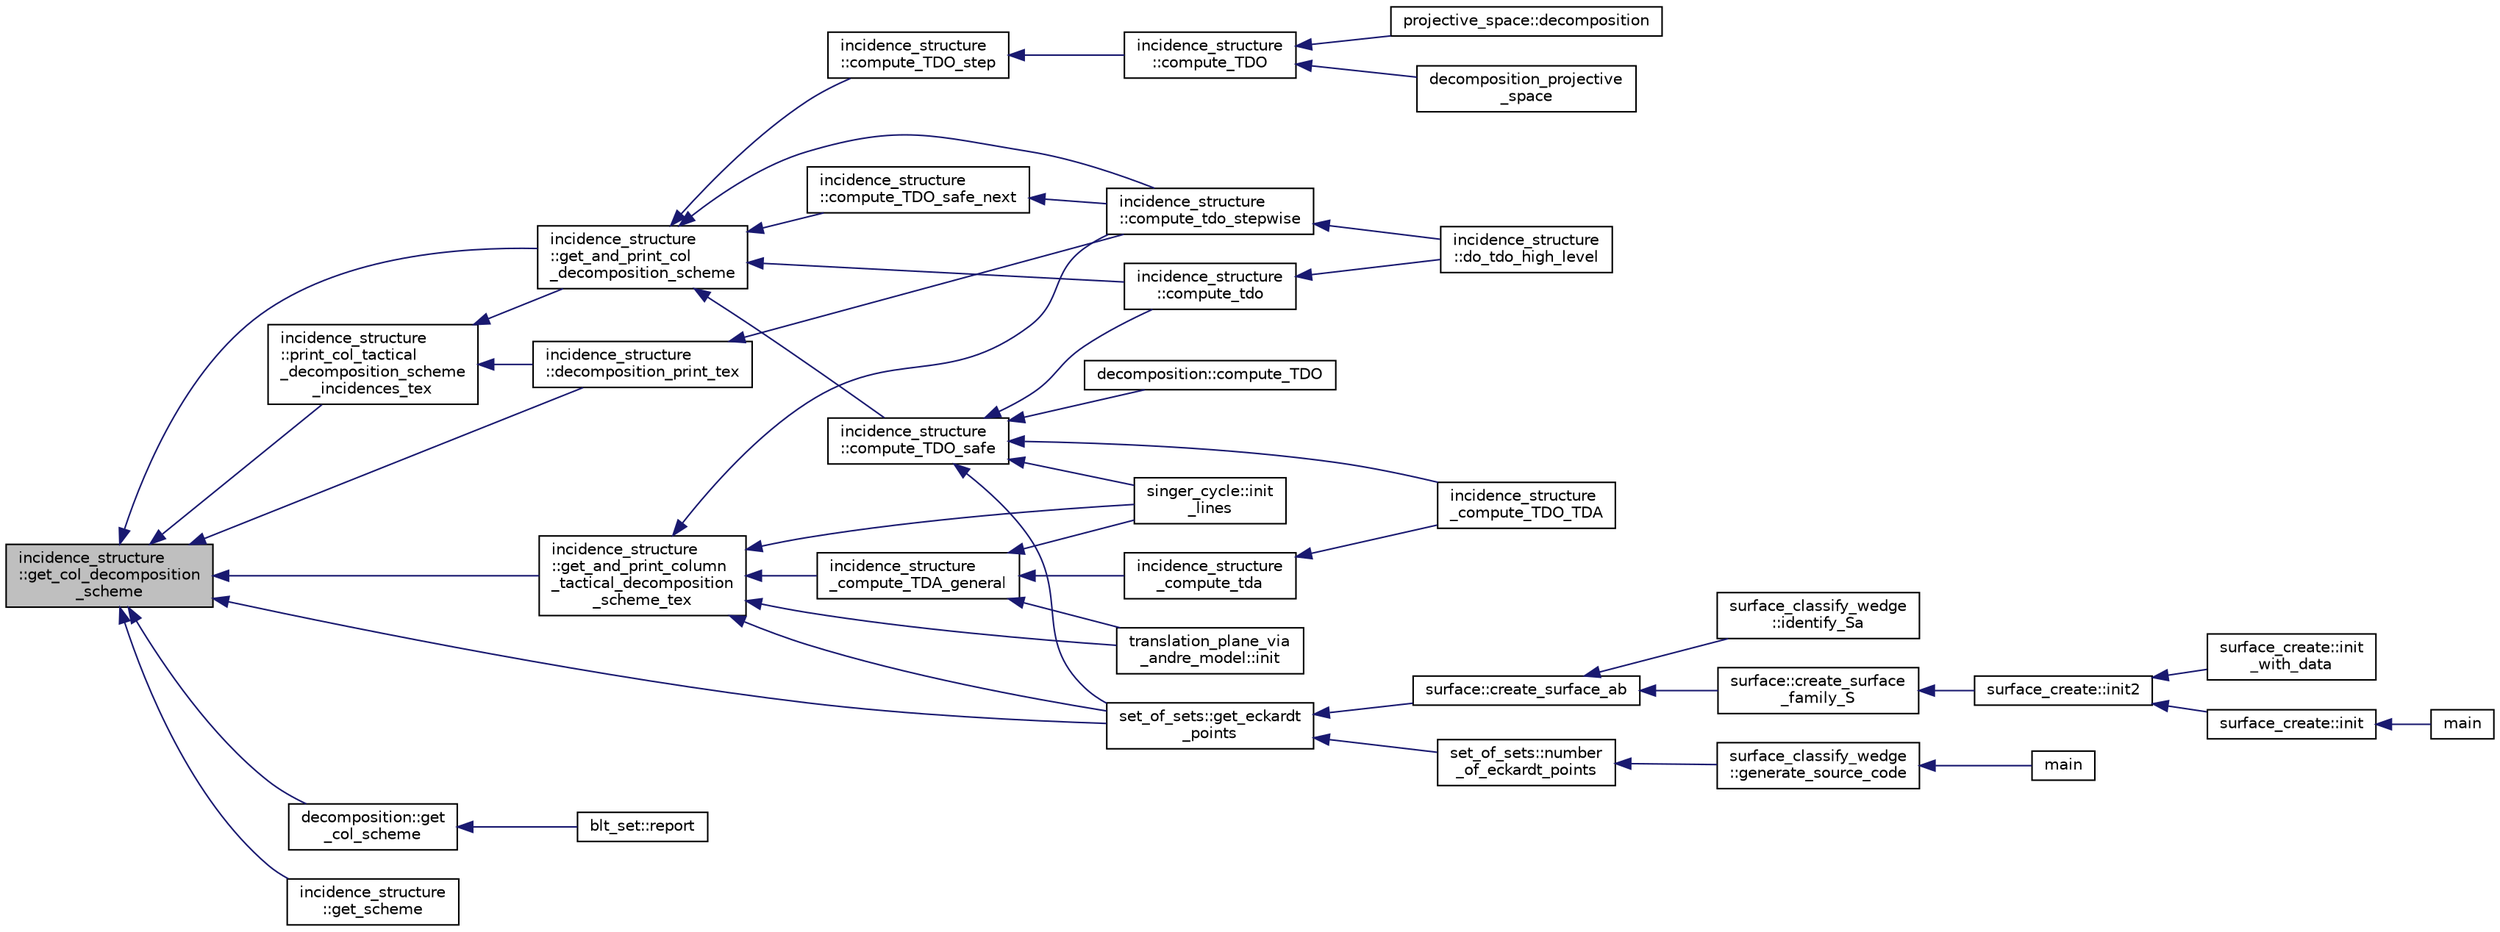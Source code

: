 digraph "incidence_structure::get_col_decomposition_scheme"
{
  edge [fontname="Helvetica",fontsize="10",labelfontname="Helvetica",labelfontsize="10"];
  node [fontname="Helvetica",fontsize="10",shape=record];
  rankdir="LR";
  Node3469 [label="incidence_structure\l::get_col_decomposition\l_scheme",height=0.2,width=0.4,color="black", fillcolor="grey75", style="filled", fontcolor="black"];
  Node3469 -> Node3470 [dir="back",color="midnightblue",fontsize="10",style="solid",fontname="Helvetica"];
  Node3470 [label="set_of_sets::get_eckardt\l_points",height=0.2,width=0.4,color="black", fillcolor="white", style="filled",URL="$da/dd6/classset__of__sets.html#af6713e71ef5a1b7cc7892d78900166c4"];
  Node3470 -> Node3471 [dir="back",color="midnightblue",fontsize="10",style="solid",fontname="Helvetica"];
  Node3471 [label="set_of_sets::number\l_of_eckardt_points",height=0.2,width=0.4,color="black", fillcolor="white", style="filled",URL="$da/dd6/classset__of__sets.html#acf1d8689cc8ef9c4987d86c78be68302"];
  Node3471 -> Node3472 [dir="back",color="midnightblue",fontsize="10",style="solid",fontname="Helvetica"];
  Node3472 [label="surface_classify_wedge\l::generate_source_code",height=0.2,width=0.4,color="black", fillcolor="white", style="filled",URL="$d7/d5c/classsurface__classify__wedge.html#a4cb31d5e7747571177fbdedf79631fd9"];
  Node3472 -> Node3473 [dir="back",color="midnightblue",fontsize="10",style="solid",fontname="Helvetica"];
  Node3473 [label="main",height=0.2,width=0.4,color="black", fillcolor="white", style="filled",URL="$df/df8/surface__classify_8_c.html#a217dbf8b442f20279ea00b898af96f52"];
  Node3470 -> Node3474 [dir="back",color="midnightblue",fontsize="10",style="solid",fontname="Helvetica"];
  Node3474 [label="surface::create_surface_ab",height=0.2,width=0.4,color="black", fillcolor="white", style="filled",URL="$d5/d88/classsurface.html#a9e0834d9fd3ea14957df1944ac40c847"];
  Node3474 -> Node3475 [dir="back",color="midnightblue",fontsize="10",style="solid",fontname="Helvetica"];
  Node3475 [label="surface::create_surface\l_family_S",height=0.2,width=0.4,color="black", fillcolor="white", style="filled",URL="$d5/d88/classsurface.html#a820199c4eab279fad1085a308550fa8f"];
  Node3475 -> Node3476 [dir="back",color="midnightblue",fontsize="10",style="solid",fontname="Helvetica"];
  Node3476 [label="surface_create::init2",height=0.2,width=0.4,color="black", fillcolor="white", style="filled",URL="$de/da4/classsurface__create.html#a0d600640f7dd62d5a6c36443effdab59"];
  Node3476 -> Node3477 [dir="back",color="midnightblue",fontsize="10",style="solid",fontname="Helvetica"];
  Node3477 [label="surface_create::init\l_with_data",height=0.2,width=0.4,color="black", fillcolor="white", style="filled",URL="$de/da4/classsurface__create.html#a9226f687139676532adb1aa971fbade2"];
  Node3476 -> Node3478 [dir="back",color="midnightblue",fontsize="10",style="solid",fontname="Helvetica"];
  Node3478 [label="surface_create::init",height=0.2,width=0.4,color="black", fillcolor="white", style="filled",URL="$de/da4/classsurface__create.html#ab0db5c12825f778e3caf8aa4da02eb06"];
  Node3478 -> Node3479 [dir="back",color="midnightblue",fontsize="10",style="solid",fontname="Helvetica"];
  Node3479 [label="main",height=0.2,width=0.4,color="black", fillcolor="white", style="filled",URL="$d2/dfa/create__surface__main_8_c.html#a217dbf8b442f20279ea00b898af96f52"];
  Node3474 -> Node3480 [dir="back",color="midnightblue",fontsize="10",style="solid",fontname="Helvetica"];
  Node3480 [label="surface_classify_wedge\l::identify_Sa",height=0.2,width=0.4,color="black", fillcolor="white", style="filled",URL="$d7/d5c/classsurface__classify__wedge.html#a8fdc22ea1850bd4da28ace84adb055a6"];
  Node3469 -> Node3481 [dir="back",color="midnightblue",fontsize="10",style="solid",fontname="Helvetica"];
  Node3481 [label="decomposition::get\l_col_scheme",height=0.2,width=0.4,color="black", fillcolor="white", style="filled",URL="$d3/d2b/classdecomposition.html#a998bb452e79a9e4afb13dd2c577f4bf3"];
  Node3481 -> Node3482 [dir="back",color="midnightblue",fontsize="10",style="solid",fontname="Helvetica"];
  Node3482 [label="blt_set::report",height=0.2,width=0.4,color="black", fillcolor="white", style="filled",URL="$d1/d3d/classblt__set.html#a6b19f88bd2b92ebfba7e7c362eb9065c"];
  Node3469 -> Node3483 [dir="back",color="midnightblue",fontsize="10",style="solid",fontname="Helvetica"];
  Node3483 [label="incidence_structure\l::print_col_tactical\l_decomposition_scheme\l_incidences_tex",height=0.2,width=0.4,color="black", fillcolor="white", style="filled",URL="$da/d8a/classincidence__structure.html#a56e24435baf9162d6c00080972b49b2c"];
  Node3483 -> Node3484 [dir="back",color="midnightblue",fontsize="10",style="solid",fontname="Helvetica"];
  Node3484 [label="incidence_structure\l::get_and_print_col\l_decomposition_scheme",height=0.2,width=0.4,color="black", fillcolor="white", style="filled",URL="$da/d8a/classincidence__structure.html#a0c51e7224f51f1434025ff6d8a10522c"];
  Node3484 -> Node3485 [dir="back",color="midnightblue",fontsize="10",style="solid",fontname="Helvetica"];
  Node3485 [label="incidence_structure\l::compute_TDO_safe_next",height=0.2,width=0.4,color="black", fillcolor="white", style="filled",URL="$da/d8a/classincidence__structure.html#a7c315a348fc6bed0f8642767cc9cd7d1"];
  Node3485 -> Node3486 [dir="back",color="midnightblue",fontsize="10",style="solid",fontname="Helvetica"];
  Node3486 [label="incidence_structure\l::compute_tdo_stepwise",height=0.2,width=0.4,color="black", fillcolor="white", style="filled",URL="$da/d8a/classincidence__structure.html#a91a7039b74c96b39bcd084b02181f191"];
  Node3486 -> Node3487 [dir="back",color="midnightblue",fontsize="10",style="solid",fontname="Helvetica"];
  Node3487 [label="incidence_structure\l::do_tdo_high_level",height=0.2,width=0.4,color="black", fillcolor="white", style="filled",URL="$da/d8a/classincidence__structure.html#a8840e820448ad980279f244a90888b77"];
  Node3484 -> Node3488 [dir="back",color="midnightblue",fontsize="10",style="solid",fontname="Helvetica"];
  Node3488 [label="incidence_structure\l::compute_TDO_safe",height=0.2,width=0.4,color="black", fillcolor="white", style="filled",URL="$da/d8a/classincidence__structure.html#ab1409e71c4b6855e49edfd3526644202"];
  Node3488 -> Node3470 [dir="back",color="midnightblue",fontsize="10",style="solid",fontname="Helvetica"];
  Node3488 -> Node3489 [dir="back",color="midnightblue",fontsize="10",style="solid",fontname="Helvetica"];
  Node3489 [label="decomposition::compute_TDO",height=0.2,width=0.4,color="black", fillcolor="white", style="filled",URL="$d3/d2b/classdecomposition.html#acde2ae0342c89d2ba817ecdc98813cbe"];
  Node3488 -> Node3490 [dir="back",color="midnightblue",fontsize="10",style="solid",fontname="Helvetica"];
  Node3490 [label="incidence_structure\l::compute_tdo",height=0.2,width=0.4,color="black", fillcolor="white", style="filled",URL="$da/d8a/classincidence__structure.html#a74cfa0336bdb1b0d0eace43f330a2b0f"];
  Node3490 -> Node3487 [dir="back",color="midnightblue",fontsize="10",style="solid",fontname="Helvetica"];
  Node3488 -> Node3491 [dir="back",color="midnightblue",fontsize="10",style="solid",fontname="Helvetica"];
  Node3491 [label="incidence_structure\l_compute_TDO_TDA",height=0.2,width=0.4,color="black", fillcolor="white", style="filled",URL="$df/d74/tl__geometry_8h.html#a63d0e7a207e173b92c0e560df4d8e980"];
  Node3488 -> Node3492 [dir="back",color="midnightblue",fontsize="10",style="solid",fontname="Helvetica"];
  Node3492 [label="singer_cycle::init\l_lines",height=0.2,width=0.4,color="black", fillcolor="white", style="filled",URL="$d8/d13/classsinger__cycle.html#a817cbf613596d5db2cf5e926db8fa328"];
  Node3484 -> Node3493 [dir="back",color="midnightblue",fontsize="10",style="solid",fontname="Helvetica"];
  Node3493 [label="incidence_structure\l::compute_TDO_step",height=0.2,width=0.4,color="black", fillcolor="white", style="filled",URL="$da/d8a/classincidence__structure.html#a6175accaa64033df34d722c594a8b827"];
  Node3493 -> Node3494 [dir="back",color="midnightblue",fontsize="10",style="solid",fontname="Helvetica"];
  Node3494 [label="incidence_structure\l::compute_TDO",height=0.2,width=0.4,color="black", fillcolor="white", style="filled",URL="$da/d8a/classincidence__structure.html#a617e41f176be4a8d522036666342f65e"];
  Node3494 -> Node3495 [dir="back",color="midnightblue",fontsize="10",style="solid",fontname="Helvetica"];
  Node3495 [label="decomposition_projective\l_space",height=0.2,width=0.4,color="black", fillcolor="white", style="filled",URL="$df/d74/tl__geometry_8h.html#a82c6b40b3138e3e5bae2299d49680ac1"];
  Node3494 -> Node3496 [dir="back",color="midnightblue",fontsize="10",style="solid",fontname="Helvetica"];
  Node3496 [label="projective_space::decomposition",height=0.2,width=0.4,color="black", fillcolor="white", style="filled",URL="$d2/d17/classprojective__space.html#ae060ee525e7a974bce04d78be7f6dd51"];
  Node3484 -> Node3490 [dir="back",color="midnightblue",fontsize="10",style="solid",fontname="Helvetica"];
  Node3484 -> Node3486 [dir="back",color="midnightblue",fontsize="10",style="solid",fontname="Helvetica"];
  Node3483 -> Node3497 [dir="back",color="midnightblue",fontsize="10",style="solid",fontname="Helvetica"];
  Node3497 [label="incidence_structure\l::decomposition_print_tex",height=0.2,width=0.4,color="black", fillcolor="white", style="filled",URL="$da/d8a/classincidence__structure.html#ada3fae9fd1819b36e6bfe18dedd01e6a"];
  Node3497 -> Node3486 [dir="back",color="midnightblue",fontsize="10",style="solid",fontname="Helvetica"];
  Node3469 -> Node3484 [dir="back",color="midnightblue",fontsize="10",style="solid",fontname="Helvetica"];
  Node3469 -> Node3498 [dir="back",color="midnightblue",fontsize="10",style="solid",fontname="Helvetica"];
  Node3498 [label="incidence_structure\l::get_scheme",height=0.2,width=0.4,color="black", fillcolor="white", style="filled",URL="$da/d8a/classincidence__structure.html#a13191a7c41cd54c5a453e82395893ad9"];
  Node3469 -> Node3499 [dir="back",color="midnightblue",fontsize="10",style="solid",fontname="Helvetica"];
  Node3499 [label="incidence_structure\l::get_and_print_column\l_tactical_decomposition\l_scheme_tex",height=0.2,width=0.4,color="black", fillcolor="white", style="filled",URL="$da/d8a/classincidence__structure.html#a579c0686f4e480a4239e7a00c80f665f"];
  Node3499 -> Node3470 [dir="back",color="midnightblue",fontsize="10",style="solid",fontname="Helvetica"];
  Node3499 -> Node3486 [dir="back",color="midnightblue",fontsize="10",style="solid",fontname="Helvetica"];
  Node3499 -> Node3500 [dir="back",color="midnightblue",fontsize="10",style="solid",fontname="Helvetica"];
  Node3500 [label="incidence_structure\l_compute_TDA_general",height=0.2,width=0.4,color="black", fillcolor="white", style="filled",URL="$df/d74/tl__geometry_8h.html#a21ab759f6e646f3fe703c17f39361448"];
  Node3500 -> Node3501 [dir="back",color="midnightblue",fontsize="10",style="solid",fontname="Helvetica"];
  Node3501 [label="incidence_structure\l_compute_tda",height=0.2,width=0.4,color="black", fillcolor="white", style="filled",URL="$df/d74/tl__geometry_8h.html#ab3a7584f120bbaf752a5bd831d3ebf72"];
  Node3501 -> Node3491 [dir="back",color="midnightblue",fontsize="10",style="solid",fontname="Helvetica"];
  Node3500 -> Node3492 [dir="back",color="midnightblue",fontsize="10",style="solid",fontname="Helvetica"];
  Node3500 -> Node3502 [dir="back",color="midnightblue",fontsize="10",style="solid",fontname="Helvetica"];
  Node3502 [label="translation_plane_via\l_andre_model::init",height=0.2,width=0.4,color="black", fillcolor="white", style="filled",URL="$d1/dcc/classtranslation__plane__via__andre__model.html#adb424599de168ade331979a9218ee07b"];
  Node3499 -> Node3492 [dir="back",color="midnightblue",fontsize="10",style="solid",fontname="Helvetica"];
  Node3499 -> Node3502 [dir="back",color="midnightblue",fontsize="10",style="solid",fontname="Helvetica"];
  Node3469 -> Node3497 [dir="back",color="midnightblue",fontsize="10",style="solid",fontname="Helvetica"];
}
